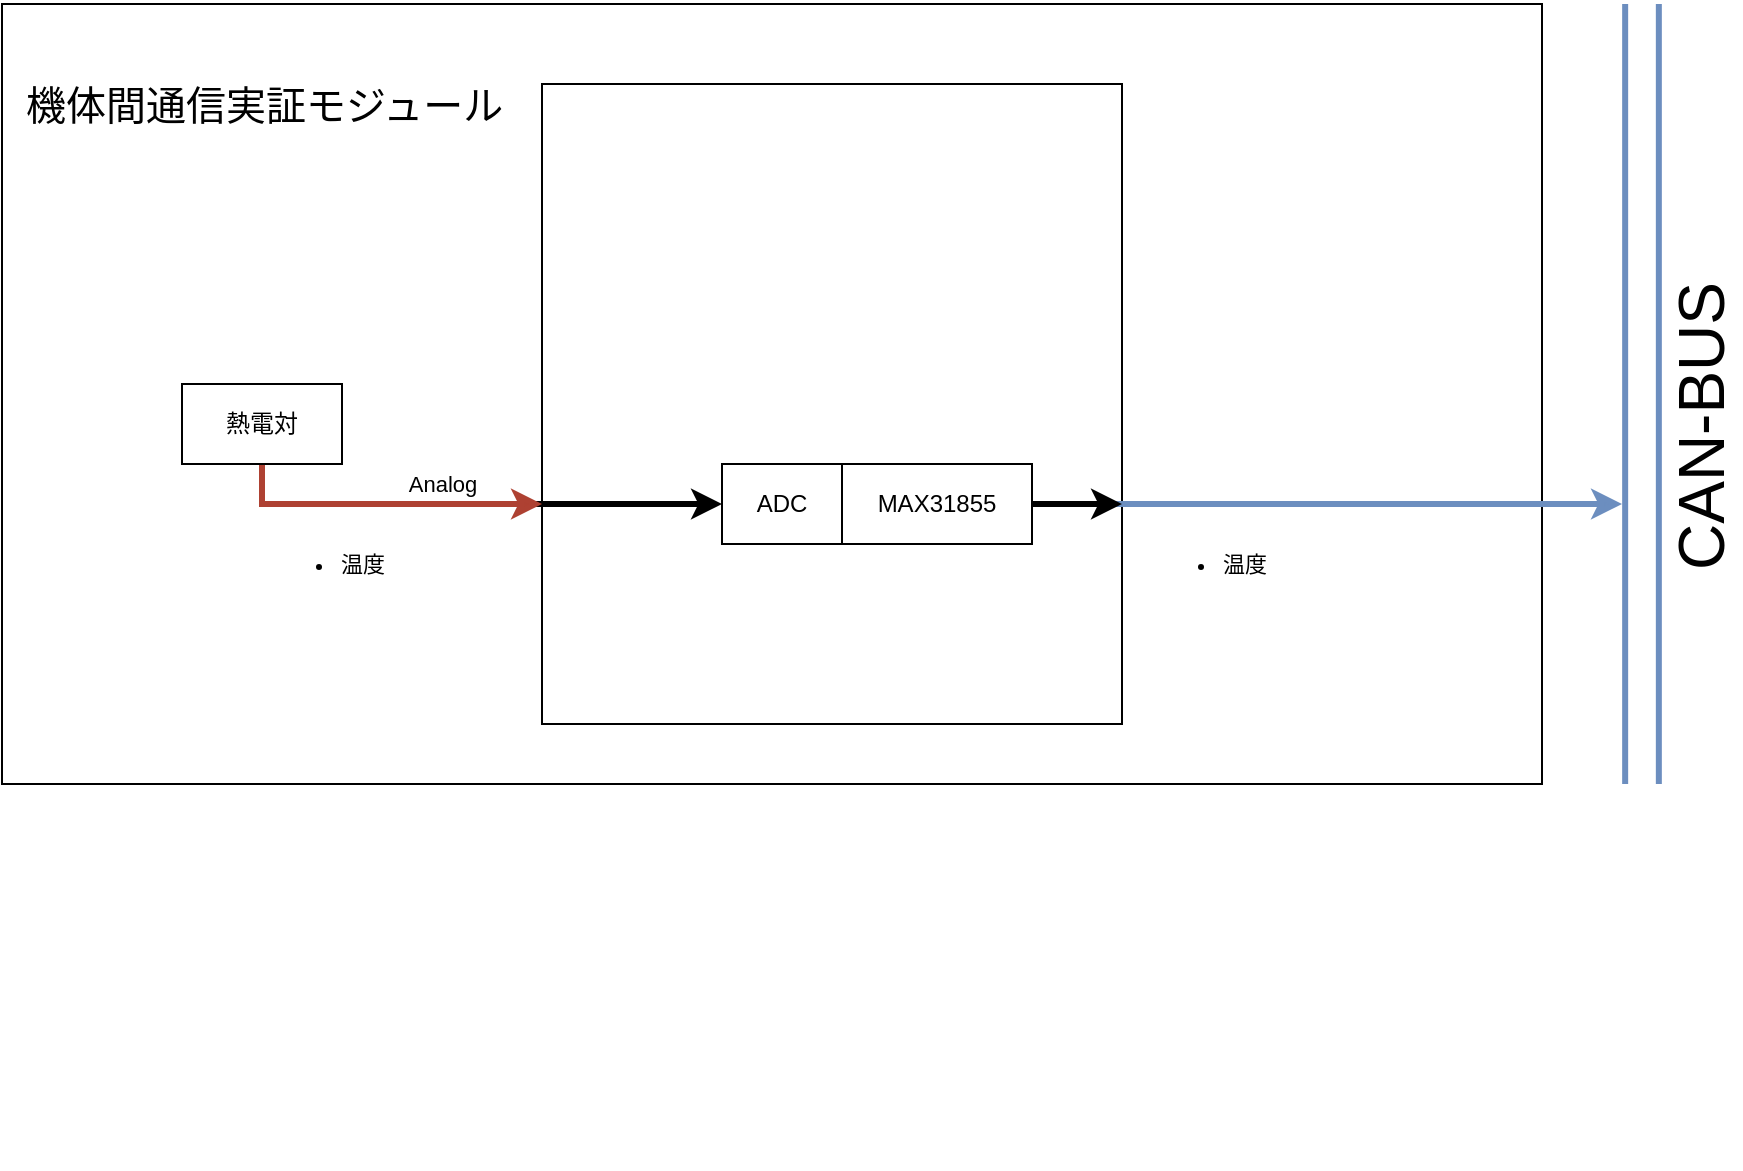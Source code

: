 <mxfile>
    <diagram id="g5h_yifZXlT3VqVMKrtx" name="ページ1">
        <mxGraphModel dx="1557" dy="615" grid="1" gridSize="10" guides="1" tooltips="1" connect="1" arrows="1" fold="1" page="1" pageScale="1" pageWidth="827" pageHeight="1169" background="#ffffff" math="0" shadow="0">
            <root>
                <mxCell id="0"/>
                <mxCell id="1" parent="0"/>
                <mxCell id="2" value="" style="rounded=0;whiteSpace=wrap;html=1;movable=1;resizable=1;rotatable=1;deletable=1;editable=1;locked=0;connectable=1;" parent="1" vertex="1">
                    <mxGeometry x="-810" y="20" width="770" height="390" as="geometry"/>
                </mxCell>
                <mxCell id="3" value="" style="rounded=0;whiteSpace=wrap;html=1;movable=1;resizable=1;rotatable=1;deletable=1;editable=1;locked=0;connectable=1;" parent="1" vertex="1">
                    <mxGeometry x="-540" y="60" width="290" height="320" as="geometry"/>
                </mxCell>
                <mxCell id="8" value="" style="endArrow=none;html=1;rounded=0;fillColor=#dae8fc;strokeColor=#6C8EBF;strokeWidth=3;endFill=0;shape=link;targetPerimeterSpacing=0;width=14.839;" parent="1" edge="1">
                    <mxGeometry width="50" height="50" relative="1" as="geometry">
                        <mxPoint x="10" y="20" as="sourcePoint"/>
                        <mxPoint x="10" y="410" as="targetPoint"/>
                    </mxGeometry>
                </mxCell>
                <mxCell id="9" value="CAN-BUS" style="edgeLabel;html=1;align=center;verticalAlign=middle;resizable=0;points=[];fontSize=32;fontFamily=Helvetica;fontColor=default;horizontal=0;" parent="8" vertex="1" connectable="0">
                    <mxGeometry x="0.048" y="6" relative="1" as="geometry">
                        <mxPoint x="24" y="7" as="offset"/>
                    </mxGeometry>
                </mxCell>
                <mxCell id="17" value="機体間通信実証モジュール" style="text;html=1;strokeColor=none;fillColor=none;align=left;verticalAlign=middle;whiteSpace=wrap;rounded=0;fontSize=20;" parent="1" vertex="1">
                    <mxGeometry x="-800" y="40" width="250" height="60" as="geometry"/>
                </mxCell>
                <mxCell id="36" value="" style="endArrow=none;html=1;rounded=0;strokeWidth=3;endFill=0;" parent="1" edge="1">
                    <mxGeometry width="50" height="50" relative="1" as="geometry">
                        <mxPoint x="-420" y="600" as="sourcePoint"/>
                        <mxPoint x="-420" y="600" as="targetPoint"/>
                        <Array as="points">
                            <mxPoint x="-420" y="600"/>
                        </Array>
                    </mxGeometry>
                </mxCell>
                <mxCell id="43" style="edgeStyle=none;html=1;strokeWidth=3;fillColor=#dae8fc;strokeColor=#6c8ebf;" parent="1" source="38" edge="1">
                    <mxGeometry relative="1" as="geometry">
                        <mxPoint y="270" as="targetPoint"/>
                    </mxGeometry>
                </mxCell>
                <mxCell id="45" value="&lt;ul&gt;&lt;li&gt;温度&lt;/li&gt;&lt;/ul&gt;" style="edgeLabel;html=1;align=center;verticalAlign=middle;resizable=0;points=[];" parent="43" vertex="1" connectable="0">
                    <mxGeometry x="-0.236" relative="1" as="geometry">
                        <mxPoint x="-27" y="30" as="offset"/>
                    </mxGeometry>
                </mxCell>
                <mxCell id="44" style="edgeStyle=none;html=1;strokeWidth=3;" parent="1" source="38" edge="1">
                    <mxGeometry relative="1" as="geometry">
                        <mxPoint x="-250" y="270" as="targetPoint"/>
                    </mxGeometry>
                </mxCell>
                <mxCell id="38" value="MAX31855" style="rounded=0;whiteSpace=wrap;html=1;" parent="1" vertex="1">
                    <mxGeometry x="-390" y="250" width="95" height="40" as="geometry"/>
                </mxCell>
                <mxCell id="46" value="ADC" style="whiteSpace=wrap;html=1;" parent="1" vertex="1">
                    <mxGeometry x="-450" y="250" width="60" height="40" as="geometry"/>
                </mxCell>
                <mxCell id="49" style="edgeStyle=none;html=1;entryX=0;entryY=0.5;entryDx=0;entryDy=0;strokeWidth=3;exitX=0.5;exitY=1;exitDx=0;exitDy=0;rounded=0;fillColor=none;" parent="1" source="47" target="46" edge="1">
                    <mxGeometry relative="1" as="geometry">
                        <Array as="points">
                            <mxPoint x="-680" y="270"/>
                            <mxPoint x="-460" y="270"/>
                        </Array>
                    </mxGeometry>
                </mxCell>
                <mxCell id="50" style="edgeStyle=none;rounded=0;html=1;strokeColor=#ae4132;strokeWidth=3;fillColor=#fad9d5;" parent="1" source="47" edge="1">
                    <mxGeometry relative="1" as="geometry">
                        <mxPoint x="-540" y="270" as="targetPoint"/>
                        <Array as="points">
                            <mxPoint x="-680" y="270"/>
                        </Array>
                    </mxGeometry>
                </mxCell>
                <mxCell id="52" value="Analog" style="edgeLabel;html=1;align=center;verticalAlign=middle;resizable=0;points=[];" parent="50" vertex="1" connectable="0">
                    <mxGeometry x="0.42" y="-4" relative="1" as="geometry">
                        <mxPoint x="-4" y="-14" as="offset"/>
                    </mxGeometry>
                </mxCell>
                <mxCell id="53" value="&lt;ul&gt;&lt;li&gt;温度&lt;/li&gt;&lt;/ul&gt;" style="edgeLabel;html=1;align=center;verticalAlign=middle;resizable=0;points=[];" parent="50" vertex="1" connectable="0">
                    <mxGeometry x="-0.24" y="-3" relative="1" as="geometry">
                        <mxPoint x="-11" y="27" as="offset"/>
                    </mxGeometry>
                </mxCell>
                <mxCell id="47" value="熱電対" style="whiteSpace=wrap;html=1;" parent="1" vertex="1">
                    <mxGeometry x="-720" y="210" width="80" height="40" as="geometry"/>
                </mxCell>
            </root>
        </mxGraphModel>
    </diagram>
</mxfile>